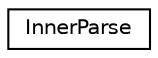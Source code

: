 digraph "Graphical Class Hierarchy"
{
 // LATEX_PDF_SIZE
  edge [fontname="Helvetica",fontsize="10",labelfontname="Helvetica",labelfontsize="10"];
  node [fontname="Helvetica",fontsize="10",shape=record];
  rankdir="LR";
  Node0 [label="InnerParse",height=0.2,width=0.4,color="black", fillcolor="white", style="filled",URL="$classInnerParse.html",tooltip=" "];
}

